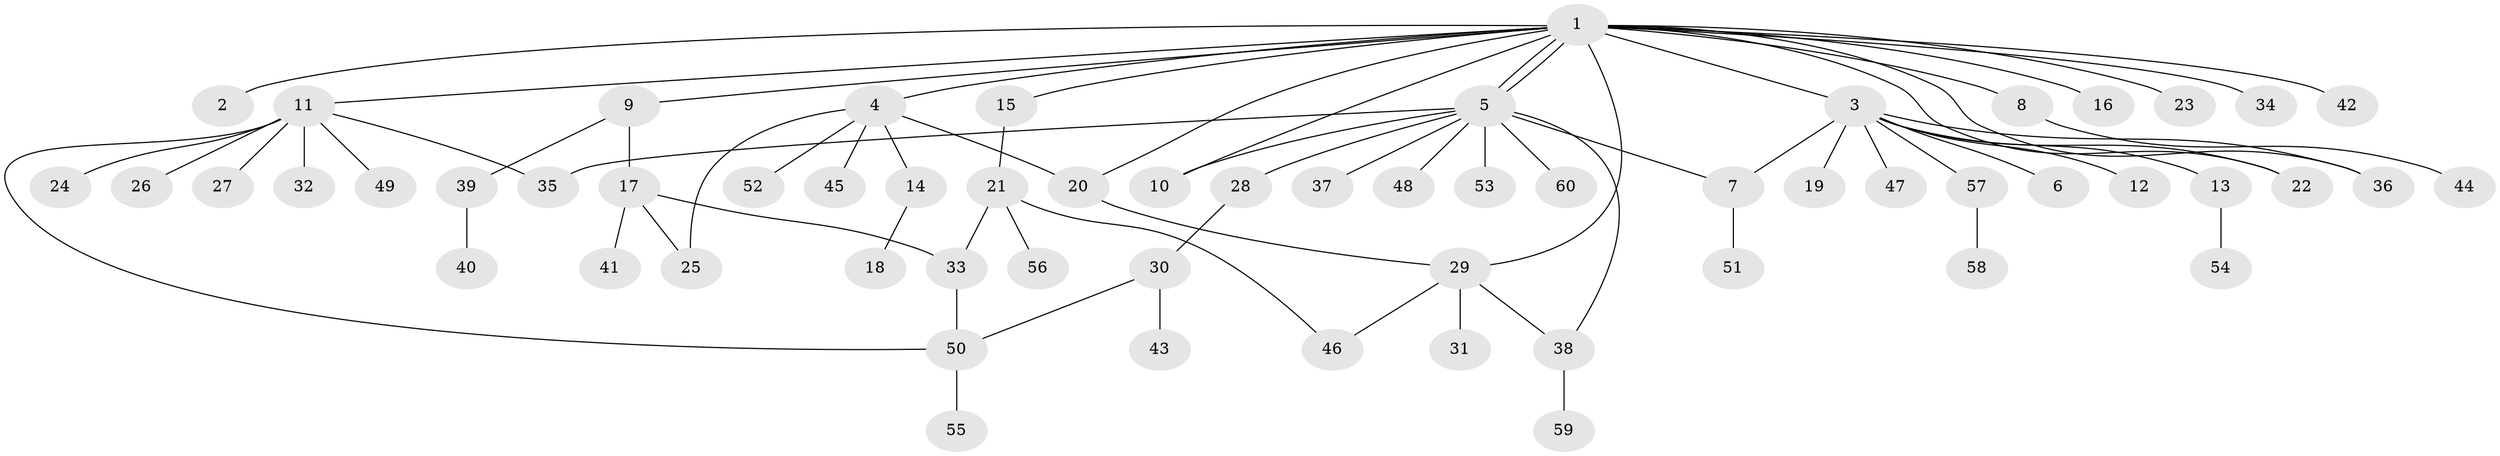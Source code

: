 // Generated by graph-tools (version 1.1) at 2025/26/03/09/25 03:26:02]
// undirected, 60 vertices, 73 edges
graph export_dot {
graph [start="1"]
  node [color=gray90,style=filled];
  1;
  2;
  3;
  4;
  5;
  6;
  7;
  8;
  9;
  10;
  11;
  12;
  13;
  14;
  15;
  16;
  17;
  18;
  19;
  20;
  21;
  22;
  23;
  24;
  25;
  26;
  27;
  28;
  29;
  30;
  31;
  32;
  33;
  34;
  35;
  36;
  37;
  38;
  39;
  40;
  41;
  42;
  43;
  44;
  45;
  46;
  47;
  48;
  49;
  50;
  51;
  52;
  53;
  54;
  55;
  56;
  57;
  58;
  59;
  60;
  1 -- 2;
  1 -- 3;
  1 -- 4;
  1 -- 5;
  1 -- 5;
  1 -- 8;
  1 -- 9;
  1 -- 10;
  1 -- 11;
  1 -- 15;
  1 -- 16;
  1 -- 20;
  1 -- 22;
  1 -- 23;
  1 -- 29;
  1 -- 34;
  1 -- 36;
  1 -- 42;
  3 -- 6;
  3 -- 7;
  3 -- 12;
  3 -- 13;
  3 -- 19;
  3 -- 22;
  3 -- 36;
  3 -- 47;
  3 -- 57;
  4 -- 14;
  4 -- 20;
  4 -- 25;
  4 -- 45;
  4 -- 52;
  5 -- 7;
  5 -- 10;
  5 -- 28;
  5 -- 35;
  5 -- 37;
  5 -- 38;
  5 -- 48;
  5 -- 53;
  5 -- 60;
  7 -- 51;
  8 -- 44;
  9 -- 17;
  9 -- 39;
  11 -- 24;
  11 -- 26;
  11 -- 27;
  11 -- 32;
  11 -- 35;
  11 -- 49;
  11 -- 50;
  13 -- 54;
  14 -- 18;
  15 -- 21;
  17 -- 25;
  17 -- 33;
  17 -- 41;
  20 -- 29;
  21 -- 33;
  21 -- 46;
  21 -- 56;
  28 -- 30;
  29 -- 31;
  29 -- 38;
  29 -- 46;
  30 -- 43;
  30 -- 50;
  33 -- 50;
  38 -- 59;
  39 -- 40;
  50 -- 55;
  57 -- 58;
}

